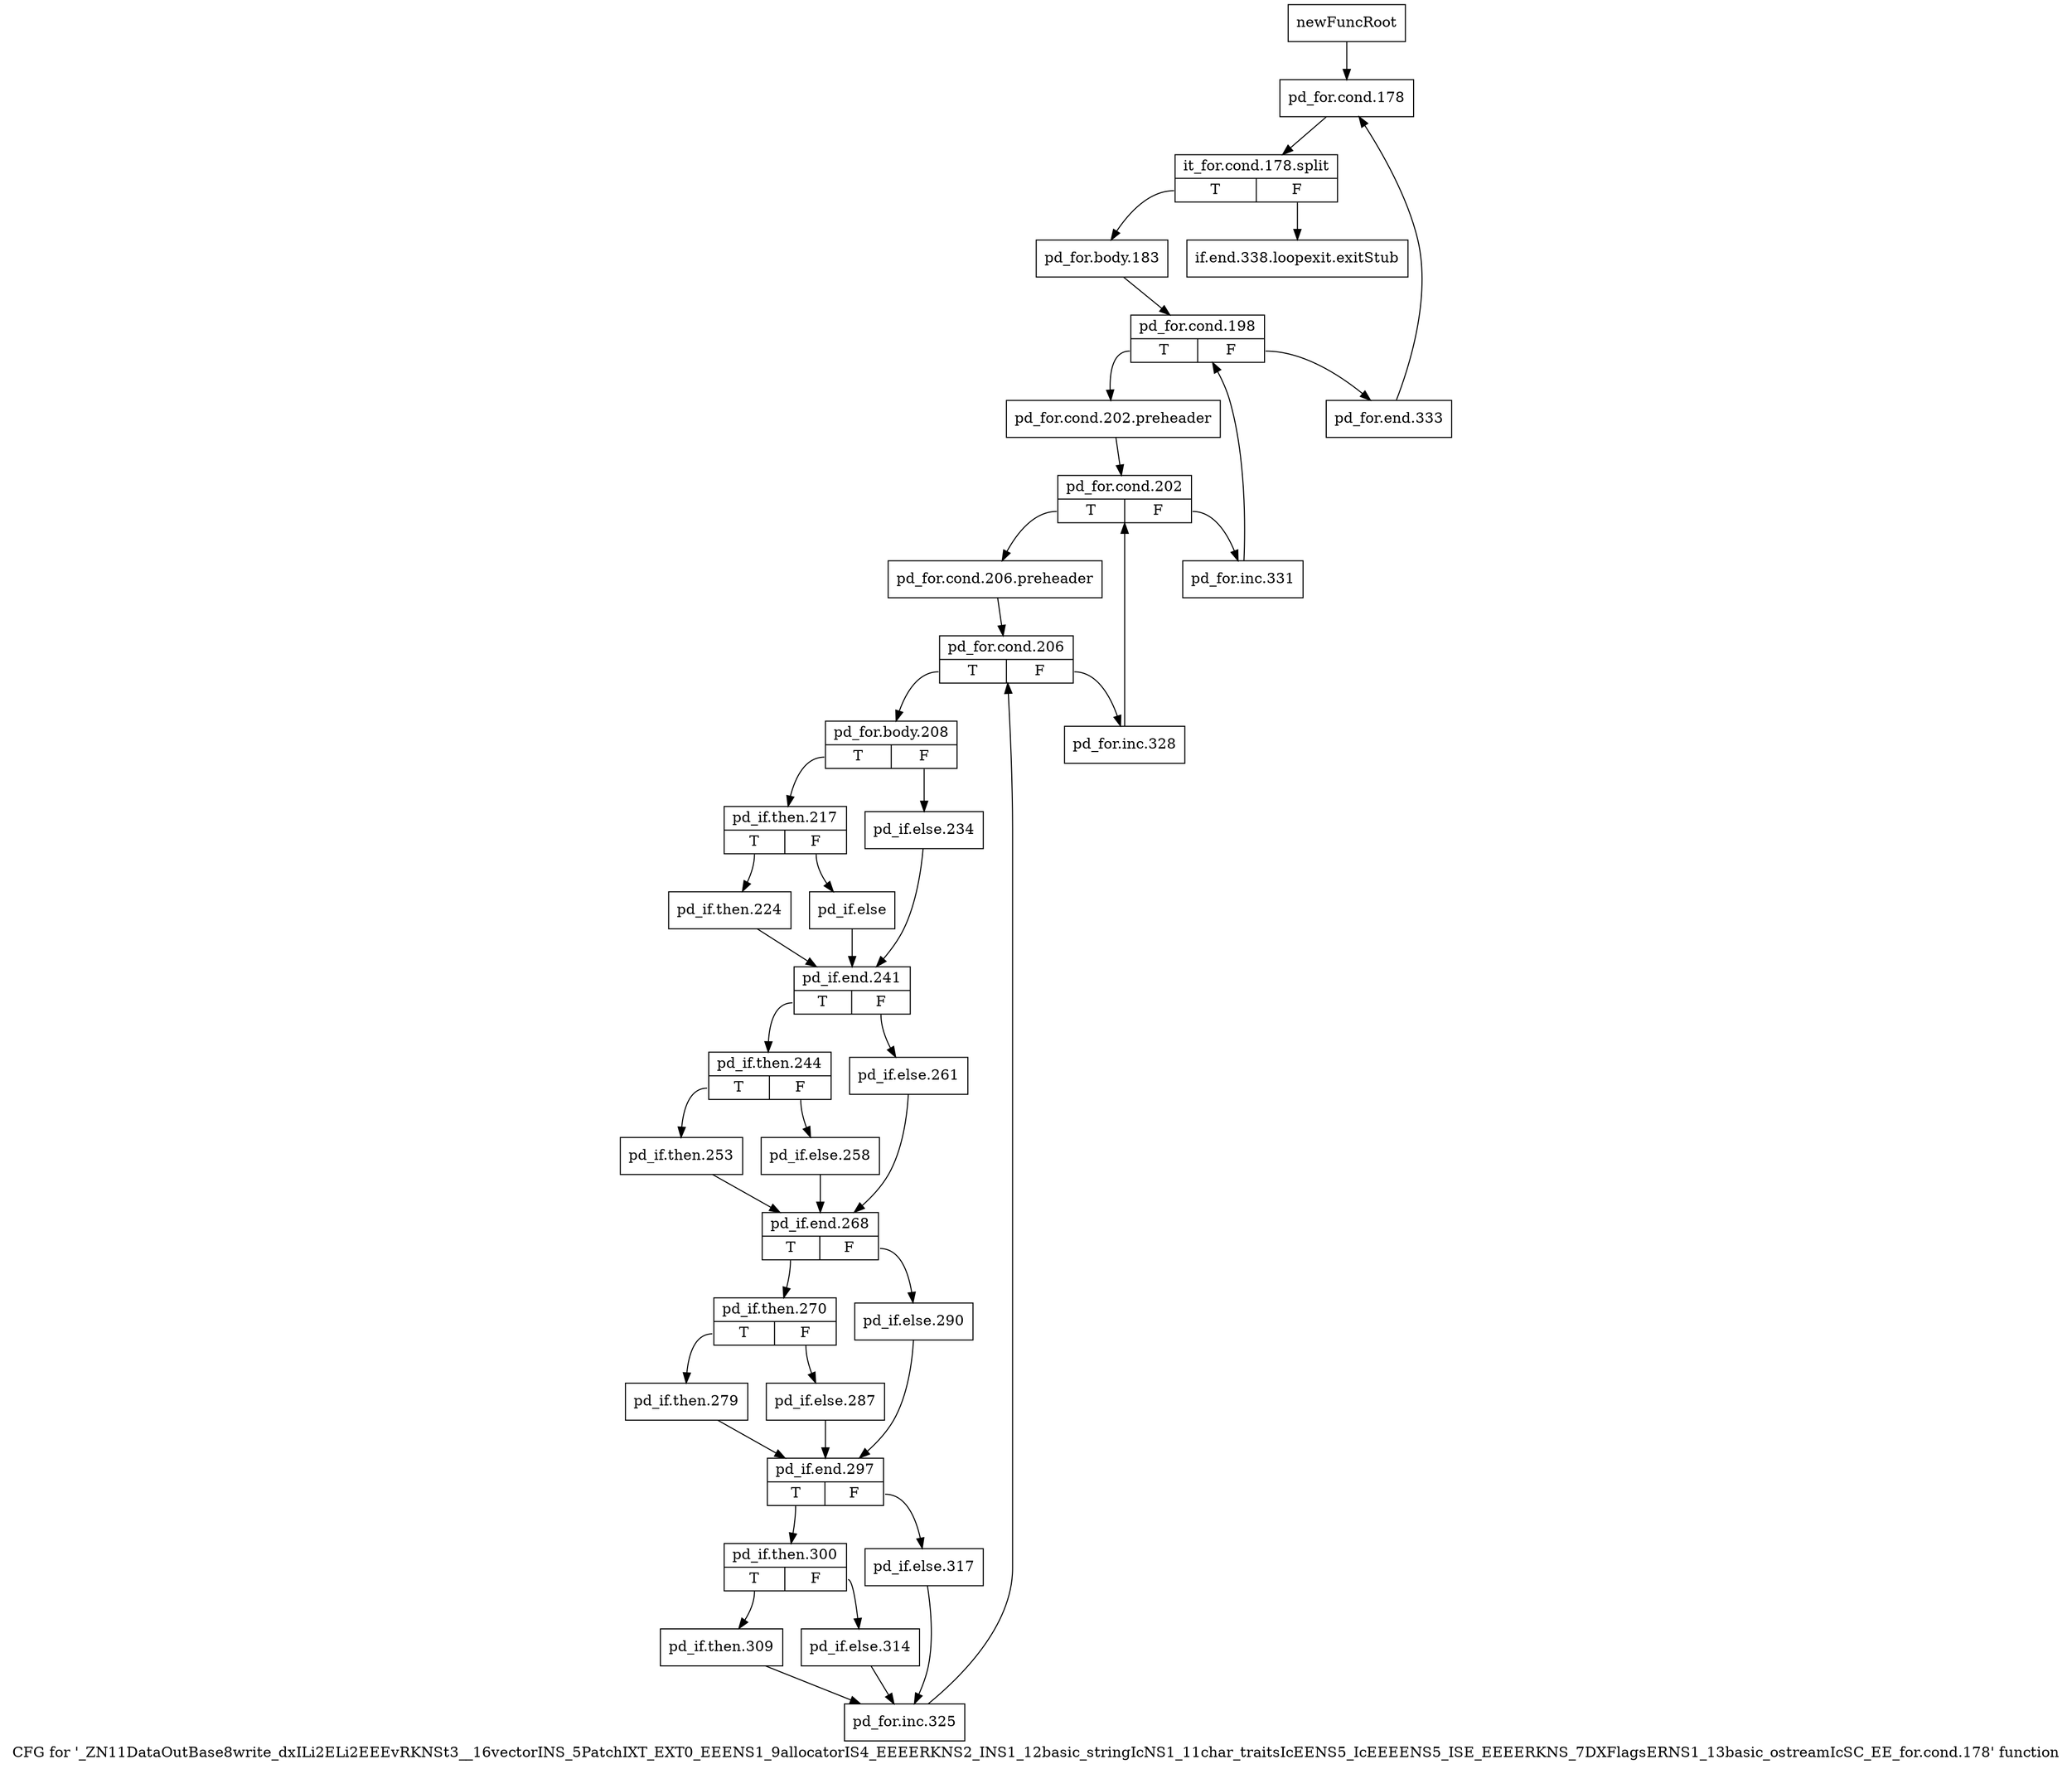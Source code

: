 digraph "CFG for '_ZN11DataOutBase8write_dxILi2ELi2EEEvRKNSt3__16vectorINS_5PatchIXT_EXT0_EEENS1_9allocatorIS4_EEEERKNS2_INS1_12basic_stringIcNS1_11char_traitsIcEENS5_IcEEEENS5_ISE_EEEERKNS_7DXFlagsERNS1_13basic_ostreamIcSC_EE_for.cond.178' function" {
	label="CFG for '_ZN11DataOutBase8write_dxILi2ELi2EEEvRKNSt3__16vectorINS_5PatchIXT_EXT0_EEENS1_9allocatorIS4_EEEERKNS2_INS1_12basic_stringIcNS1_11char_traitsIcEENS5_IcEEEENS5_ISE_EEEERKNS_7DXFlagsERNS1_13basic_ostreamIcSC_EE_for.cond.178' function";

	Node0x8bbe890 [shape=record,label="{newFuncRoot}"];
	Node0x8bbe890 -> Node0x8bbe930;
	Node0x8bbe8e0 [shape=record,label="{if.end.338.loopexit.exitStub}"];
	Node0x8bbe930 [shape=record,label="{pd_for.cond.178}"];
	Node0x8bbe930 -> Node0xb4d44f0;
	Node0xb4d44f0 [shape=record,label="{it_for.cond.178.split|{<s0>T|<s1>F}}"];
	Node0xb4d44f0:s0 -> Node0x8bbe980;
	Node0xb4d44f0:s1 -> Node0x8bbe8e0;
	Node0x8bbe980 [shape=record,label="{pd_for.body.183}"];
	Node0x8bbe980 -> Node0x8bbe9d0;
	Node0x8bbe9d0 [shape=record,label="{pd_for.cond.198|{<s0>T|<s1>F}}"];
	Node0x8bbe9d0:s0 -> Node0x8bbea70;
	Node0x8bbe9d0:s1 -> Node0x8bbea20;
	Node0x8bbea20 [shape=record,label="{pd_for.end.333}"];
	Node0x8bbea20 -> Node0x8bbe930;
	Node0x8bbea70 [shape=record,label="{pd_for.cond.202.preheader}"];
	Node0x8bbea70 -> Node0x8bbeac0;
	Node0x8bbeac0 [shape=record,label="{pd_for.cond.202|{<s0>T|<s1>F}}"];
	Node0x8bbeac0:s0 -> Node0x8bbeb60;
	Node0x8bbeac0:s1 -> Node0x8bbeb10;
	Node0x8bbeb10 [shape=record,label="{pd_for.inc.331}"];
	Node0x8bbeb10 -> Node0x8bbe9d0;
	Node0x8bbeb60 [shape=record,label="{pd_for.cond.206.preheader}"];
	Node0x8bbeb60 -> Node0x8bbebb0;
	Node0x8bbebb0 [shape=record,label="{pd_for.cond.206|{<s0>T|<s1>F}}"];
	Node0x8bbebb0:s0 -> Node0x8bbec50;
	Node0x8bbebb0:s1 -> Node0x8bbec00;
	Node0x8bbec00 [shape=record,label="{pd_for.inc.328}"];
	Node0x8bbec00 -> Node0x8bbeac0;
	Node0x8bbec50 [shape=record,label="{pd_for.body.208|{<s0>T|<s1>F}}"];
	Node0x8bbec50:s0 -> Node0x8bbecf0;
	Node0x8bbec50:s1 -> Node0x8bbeca0;
	Node0x8bbeca0 [shape=record,label="{pd_if.else.234}"];
	Node0x8bbeca0 -> Node0x8bbede0;
	Node0x8bbecf0 [shape=record,label="{pd_if.then.217|{<s0>T|<s1>F}}"];
	Node0x8bbecf0:s0 -> Node0x8bbed90;
	Node0x8bbecf0:s1 -> Node0x8bbed40;
	Node0x8bbed40 [shape=record,label="{pd_if.else}"];
	Node0x8bbed40 -> Node0x8bbede0;
	Node0x8bbed90 [shape=record,label="{pd_if.then.224}"];
	Node0x8bbed90 -> Node0x8bbede0;
	Node0x8bbede0 [shape=record,label="{pd_if.end.241|{<s0>T|<s1>F}}"];
	Node0x8bbede0:s0 -> Node0x8bbee80;
	Node0x8bbede0:s1 -> Node0x8bbee30;
	Node0x8bbee30 [shape=record,label="{pd_if.else.261}"];
	Node0x8bbee30 -> Node0x8bbef70;
	Node0x8bbee80 [shape=record,label="{pd_if.then.244|{<s0>T|<s1>F}}"];
	Node0x8bbee80:s0 -> Node0x8bbef20;
	Node0x8bbee80:s1 -> Node0x8bbeed0;
	Node0x8bbeed0 [shape=record,label="{pd_if.else.258}"];
	Node0x8bbeed0 -> Node0x8bbef70;
	Node0x8bbef20 [shape=record,label="{pd_if.then.253}"];
	Node0x8bbef20 -> Node0x8bbef70;
	Node0x8bbef70 [shape=record,label="{pd_if.end.268|{<s0>T|<s1>F}}"];
	Node0x8bbef70:s0 -> Node0x8bbf010;
	Node0x8bbef70:s1 -> Node0x8bbefc0;
	Node0x8bbefc0 [shape=record,label="{pd_if.else.290}"];
	Node0x8bbefc0 -> Node0x8bbf100;
	Node0x8bbf010 [shape=record,label="{pd_if.then.270|{<s0>T|<s1>F}}"];
	Node0x8bbf010:s0 -> Node0x8bbf0b0;
	Node0x8bbf010:s1 -> Node0x8bbf060;
	Node0x8bbf060 [shape=record,label="{pd_if.else.287}"];
	Node0x8bbf060 -> Node0x8bbf100;
	Node0x8bbf0b0 [shape=record,label="{pd_if.then.279}"];
	Node0x8bbf0b0 -> Node0x8bbf100;
	Node0x8bbf100 [shape=record,label="{pd_if.end.297|{<s0>T|<s1>F}}"];
	Node0x8bbf100:s0 -> Node0x8bbf1a0;
	Node0x8bbf100:s1 -> Node0x8bbf150;
	Node0x8bbf150 [shape=record,label="{pd_if.else.317}"];
	Node0x8bbf150 -> Node0x8bbf290;
	Node0x8bbf1a0 [shape=record,label="{pd_if.then.300|{<s0>T|<s1>F}}"];
	Node0x8bbf1a0:s0 -> Node0x8bbf240;
	Node0x8bbf1a0:s1 -> Node0x8bbf1f0;
	Node0x8bbf1f0 [shape=record,label="{pd_if.else.314}"];
	Node0x8bbf1f0 -> Node0x8bbf290;
	Node0x8bbf240 [shape=record,label="{pd_if.then.309}"];
	Node0x8bbf240 -> Node0x8bbf290;
	Node0x8bbf290 [shape=record,label="{pd_for.inc.325}"];
	Node0x8bbf290 -> Node0x8bbebb0;
}
